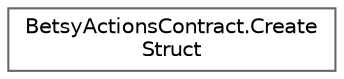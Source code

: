 digraph "Graphical Class Hierarchy"
{
 // LATEX_PDF_SIZE
  bgcolor="transparent";
  edge [fontname=Helvetica,fontsize=10,labelfontname=Helvetica,labelfontsize=10];
  node [fontname=Helvetica,fontsize=10,shape=box,height=0.2,width=0.4];
  rankdir="LR";
  Node0 [id="Node000000",label="BetsyActionsContract.Create\lStruct",height=0.2,width=0.4,color="grey40", fillcolor="white", style="filled",URL="$struct_betsy_actions_contract_1_1_create_struct.html",tooltip=" "];
}
